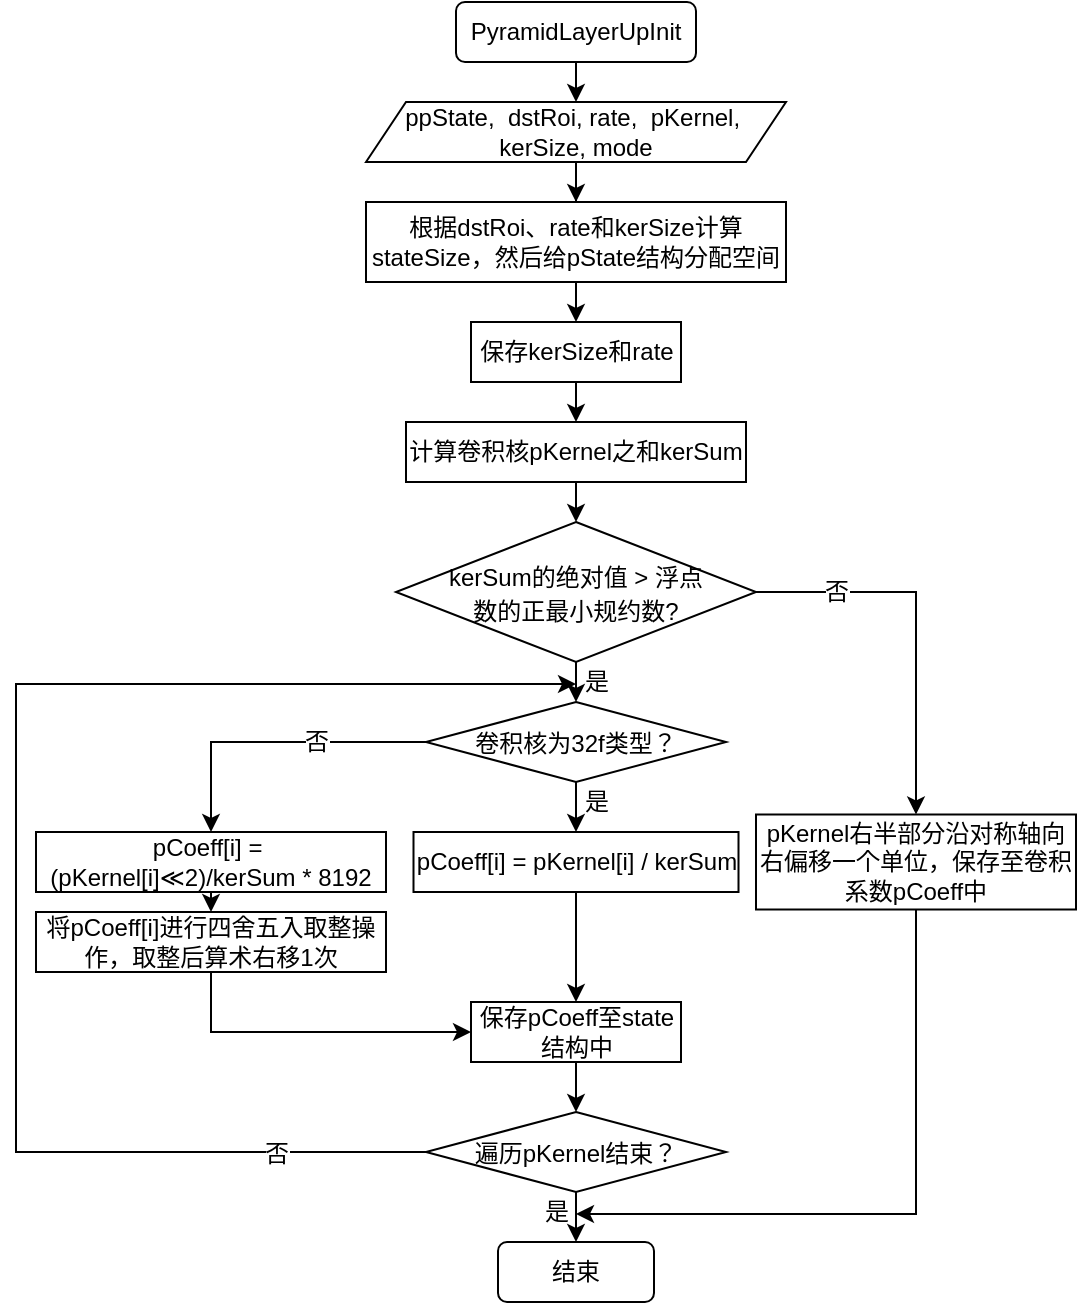 <mxfile version="15.9.6" type="github">
  <diagram id="6Ogx0QUZp0cJVPmOTvLr" name="Page-1">
    <mxGraphModel dx="1550" dy="867" grid="0" gridSize="10" guides="1" tooltips="1" connect="1" arrows="1" fold="1" page="1" pageScale="1" pageWidth="827" pageHeight="1169" math="0" shadow="0">
      <root>
        <mxCell id="0" />
        <mxCell id="1" parent="0" />
        <mxCell id="f2__ibp48Vanfm8xqD4--4" style="edgeStyle=orthogonalEdgeStyle;rounded=0;orthogonalLoop=1;jettySize=auto;html=1;exitX=0.5;exitY=1;exitDx=0;exitDy=0;entryX=0.5;entryY=0;entryDx=0;entryDy=0;" edge="1" parent="1" source="f2__ibp48Vanfm8xqD4--1" target="f2__ibp48Vanfm8xqD4--2">
          <mxGeometry relative="1" as="geometry" />
        </mxCell>
        <mxCell id="f2__ibp48Vanfm8xqD4--1" value="&lt;span lang=&quot;EN-US&quot;&gt;&lt;font style=&quot;font-size: 12px&quot;&gt;PyramidLayerUpInit&lt;/font&gt;&lt;/span&gt;" style="rounded=1;whiteSpace=wrap;html=1;" vertex="1" parent="1">
          <mxGeometry x="320" y="100" width="120" height="30" as="geometry" />
        </mxCell>
        <mxCell id="f2__ibp48Vanfm8xqD4--6" style="edgeStyle=orthogonalEdgeStyle;rounded=0;orthogonalLoop=1;jettySize=auto;html=1;entryX=0.5;entryY=0;entryDx=0;entryDy=0;fontFamily=Times New Roman;fontSize=14;" edge="1" parent="1" source="f2__ibp48Vanfm8xqD4--2" target="f2__ibp48Vanfm8xqD4--5">
          <mxGeometry relative="1" as="geometry" />
        </mxCell>
        <mxCell id="f2__ibp48Vanfm8xqD4--2" value="&lt;span lang=&quot;EN-US&quot;&gt;&lt;font style=&quot;font-size: 12px&quot;&gt;ppState,&amp;nbsp; dstRoi, rate,&amp;nbsp; pKernel,&amp;nbsp;&lt;br&gt;kerSize, mode&lt;/font&gt;&lt;/span&gt;" style="shape=parallelogram;perimeter=parallelogramPerimeter;whiteSpace=wrap;html=1;fixedSize=1;" vertex="1" parent="1">
          <mxGeometry x="275" y="150" width="210" height="30" as="geometry" />
        </mxCell>
        <mxCell id="f2__ibp48Vanfm8xqD4--9" style="edgeStyle=orthogonalEdgeStyle;rounded=0;orthogonalLoop=1;jettySize=auto;html=1;exitX=0.5;exitY=1;exitDx=0;exitDy=0;entryX=0.5;entryY=0;entryDx=0;entryDy=0;fontFamily=Helvetica;fontSize=14;" edge="1" parent="1" source="f2__ibp48Vanfm8xqD4--5" target="f2__ibp48Vanfm8xqD4--8">
          <mxGeometry relative="1" as="geometry" />
        </mxCell>
        <mxCell id="f2__ibp48Vanfm8xqD4--5" value="根据dstRoi、rate和kerSize计算stateSize，然后给pState结构分配空间" style="rounded=0;whiteSpace=wrap;html=1;" vertex="1" parent="1">
          <mxGeometry x="275" y="200" width="210" height="40" as="geometry" />
        </mxCell>
        <mxCell id="f2__ibp48Vanfm8xqD4--11" style="edgeStyle=orthogonalEdgeStyle;rounded=0;orthogonalLoop=1;jettySize=auto;html=1;exitX=0.5;exitY=1;exitDx=0;exitDy=0;entryX=0.5;entryY=0;entryDx=0;entryDy=0;fontFamily=Helvetica;fontSize=14;" edge="1" parent="1" source="f2__ibp48Vanfm8xqD4--8" target="f2__ibp48Vanfm8xqD4--10">
          <mxGeometry relative="1" as="geometry" />
        </mxCell>
        <mxCell id="f2__ibp48Vanfm8xqD4--8" value="保存kerSize和rate" style="rounded=0;whiteSpace=wrap;html=1;" vertex="1" parent="1">
          <mxGeometry x="327.5" y="260" width="105" height="30" as="geometry" />
        </mxCell>
        <mxCell id="f2__ibp48Vanfm8xqD4--15" style="edgeStyle=orthogonalEdgeStyle;rounded=0;orthogonalLoop=1;jettySize=auto;html=1;exitX=0.5;exitY=1;exitDx=0;exitDy=0;entryX=0.5;entryY=0;entryDx=0;entryDy=0;fontFamily=Helvetica;fontSize=14;" edge="1" parent="1" source="f2__ibp48Vanfm8xqD4--10" target="f2__ibp48Vanfm8xqD4--14">
          <mxGeometry relative="1" as="geometry" />
        </mxCell>
        <mxCell id="f2__ibp48Vanfm8xqD4--10" value="计算卷积核pKernel之和kerSum" style="rounded=0;whiteSpace=wrap;html=1;" vertex="1" parent="1">
          <mxGeometry x="295" y="310" width="170" height="30" as="geometry" />
        </mxCell>
        <mxCell id="f2__ibp48Vanfm8xqD4--24" style="edgeStyle=orthogonalEdgeStyle;rounded=0;orthogonalLoop=1;jettySize=auto;html=1;exitX=0.5;exitY=1;exitDx=0;exitDy=0;entryX=0.5;entryY=0;entryDx=0;entryDy=0;fontFamily=Helvetica;fontSize=12;" edge="1" parent="1" source="f2__ibp48Vanfm8xqD4--14">
          <mxGeometry relative="1" as="geometry">
            <mxPoint x="380" y="450" as="targetPoint" />
          </mxGeometry>
        </mxCell>
        <mxCell id="f2__ibp48Vanfm8xqD4--45" value="否" style="edgeStyle=orthogonalEdgeStyle;rounded=0;orthogonalLoop=1;jettySize=auto;html=1;exitX=1;exitY=0.5;exitDx=0;exitDy=0;fontFamily=Helvetica;fontSize=12;entryX=0.5;entryY=0;entryDx=0;entryDy=0;" edge="1" parent="1" source="f2__ibp48Vanfm8xqD4--14" target="f2__ibp48Vanfm8xqD4--36">
          <mxGeometry x="-0.582" relative="1" as="geometry">
            <mxPoint x="490" y="395" as="targetPoint" />
            <mxPoint as="offset" />
          </mxGeometry>
        </mxCell>
        <mxCell id="f2__ibp48Vanfm8xqD4--14" value="&lt;span style=&quot;font-size: 12px&quot;&gt;kerSum的绝对值 &amp;gt;&amp;nbsp;&lt;/span&gt;&lt;span style=&quot;font-size: 12px&quot;&gt;浮点&lt;br&gt;数的正最小规约数?&lt;/span&gt;" style="rhombus;whiteSpace=wrap;html=1;fontFamily=Helvetica;fontSize=14;" vertex="1" parent="1">
          <mxGeometry x="290" y="360" width="180" height="70" as="geometry" />
        </mxCell>
        <mxCell id="f2__ibp48Vanfm8xqD4--27" style="edgeStyle=orthogonalEdgeStyle;rounded=0;orthogonalLoop=1;jettySize=auto;html=1;exitX=0.5;exitY=1;exitDx=0;exitDy=0;entryX=0.5;entryY=0;entryDx=0;entryDy=0;fontFamily=Helvetica;fontSize=12;" edge="1" parent="1" source="f2__ibp48Vanfm8xqD4--19" target="f2__ibp48Vanfm8xqD4--20">
          <mxGeometry relative="1" as="geometry" />
        </mxCell>
        <mxCell id="f2__ibp48Vanfm8xqD4--30" value="否" style="edgeStyle=orthogonalEdgeStyle;rounded=0;orthogonalLoop=1;jettySize=auto;html=1;fontFamily=Helvetica;fontSize=12;" edge="1" parent="1" source="f2__ibp48Vanfm8xqD4--19" target="f2__ibp48Vanfm8xqD4--29">
          <mxGeometry x="-0.279" relative="1" as="geometry">
            <mxPoint as="offset" />
          </mxGeometry>
        </mxCell>
        <mxCell id="f2__ibp48Vanfm8xqD4--19" value="&lt;span style=&quot;font-size: 12px&quot;&gt;卷积核为32f类型？&lt;/span&gt;" style="rhombus;whiteSpace=wrap;html=1;fontFamily=Helvetica;fontSize=14;" vertex="1" parent="1">
          <mxGeometry x="305" y="450" width="150" height="40" as="geometry" />
        </mxCell>
        <mxCell id="f2__ibp48Vanfm8xqD4--34" style="edgeStyle=orthogonalEdgeStyle;rounded=0;orthogonalLoop=1;jettySize=auto;html=1;exitX=0.5;exitY=1;exitDx=0;exitDy=0;fontFamily=Helvetica;fontSize=12;" edge="1" parent="1" source="f2__ibp48Vanfm8xqD4--20" target="f2__ibp48Vanfm8xqD4--33">
          <mxGeometry relative="1" as="geometry" />
        </mxCell>
        <mxCell id="f2__ibp48Vanfm8xqD4--20" value="pCoeff[i] = pKernel[i] / kerSum" style="rounded=0;whiteSpace=wrap;html=1;" vertex="1" parent="1">
          <mxGeometry x="298.75" y="515" width="162.5" height="30" as="geometry" />
        </mxCell>
        <mxCell id="f2__ibp48Vanfm8xqD4--26" value="是" style="text;html=1;align=center;verticalAlign=middle;resizable=0;points=[];autosize=1;strokeColor=none;fillColor=none;fontSize=12;fontFamily=Helvetica;" vertex="1" parent="1">
          <mxGeometry x="375" y="430" width="30" height="20" as="geometry" />
        </mxCell>
        <mxCell id="f2__ibp48Vanfm8xqD4--28" value="是" style="text;html=1;align=center;verticalAlign=middle;resizable=0;points=[];autosize=1;strokeColor=none;fillColor=none;fontSize=12;fontFamily=Helvetica;" vertex="1" parent="1">
          <mxGeometry x="375" y="490" width="30" height="20" as="geometry" />
        </mxCell>
        <mxCell id="f2__ibp48Vanfm8xqD4--32" style="edgeStyle=orthogonalEdgeStyle;rounded=0;orthogonalLoop=1;jettySize=auto;html=1;exitX=0.5;exitY=1;exitDx=0;exitDy=0;entryX=0.5;entryY=0;entryDx=0;entryDy=0;fontFamily=Helvetica;fontSize=12;" edge="1" parent="1" source="f2__ibp48Vanfm8xqD4--29" target="f2__ibp48Vanfm8xqD4--31">
          <mxGeometry relative="1" as="geometry" />
        </mxCell>
        <mxCell id="f2__ibp48Vanfm8xqD4--29" value="pCoeff[i] =&amp;nbsp; (pKernel[i]≪2)/kerSum * 8192" style="rounded=0;whiteSpace=wrap;html=1;" vertex="1" parent="1">
          <mxGeometry x="110" y="515" width="175" height="30" as="geometry" />
        </mxCell>
        <mxCell id="f2__ibp48Vanfm8xqD4--35" style="edgeStyle=orthogonalEdgeStyle;rounded=0;orthogonalLoop=1;jettySize=auto;html=1;exitX=0.5;exitY=1;exitDx=0;exitDy=0;entryX=0;entryY=0.5;entryDx=0;entryDy=0;fontFamily=Helvetica;fontSize=12;" edge="1" parent="1" source="f2__ibp48Vanfm8xqD4--31" target="f2__ibp48Vanfm8xqD4--33">
          <mxGeometry relative="1" as="geometry" />
        </mxCell>
        <mxCell id="f2__ibp48Vanfm8xqD4--31" value="将pCoeff[i]进行四舍五入取整操作，取整后算术右移1次" style="rounded=0;whiteSpace=wrap;html=1;" vertex="1" parent="1">
          <mxGeometry x="110" y="555" width="175" height="30" as="geometry" />
        </mxCell>
        <mxCell id="f2__ibp48Vanfm8xqD4--39" style="edgeStyle=orthogonalEdgeStyle;rounded=0;orthogonalLoop=1;jettySize=auto;html=1;exitX=0.5;exitY=1;exitDx=0;exitDy=0;entryX=0.5;entryY=0;entryDx=0;entryDy=0;fontFamily=Helvetica;fontSize=12;" edge="1" parent="1" source="f2__ibp48Vanfm8xqD4--33" target="f2__ibp48Vanfm8xqD4--38">
          <mxGeometry relative="1" as="geometry" />
        </mxCell>
        <mxCell id="f2__ibp48Vanfm8xqD4--33" value="保存pCoeff至state结构中" style="rounded=0;whiteSpace=wrap;html=1;" vertex="1" parent="1">
          <mxGeometry x="327.5" y="600" width="105" height="30" as="geometry" />
        </mxCell>
        <mxCell id="f2__ibp48Vanfm8xqD4--49" style="edgeStyle=orthogonalEdgeStyle;rounded=0;orthogonalLoop=1;jettySize=auto;html=1;fontFamily=Helvetica;fontSize=12;" edge="1" parent="1" source="f2__ibp48Vanfm8xqD4--36">
          <mxGeometry relative="1" as="geometry">
            <mxPoint x="380" y="706" as="targetPoint" />
            <Array as="points">
              <mxPoint x="550" y="706" />
            </Array>
          </mxGeometry>
        </mxCell>
        <mxCell id="f2__ibp48Vanfm8xqD4--36" value="pKernel右半部分沿对称轴向右偏移一个单位，保存至卷积系数pCoeff中" style="rounded=0;whiteSpace=wrap;html=1;" vertex="1" parent="1">
          <mxGeometry x="470" y="506.25" width="160" height="47.5" as="geometry" />
        </mxCell>
        <mxCell id="f2__ibp48Vanfm8xqD4--40" style="edgeStyle=orthogonalEdgeStyle;rounded=0;orthogonalLoop=1;jettySize=auto;html=1;exitX=0;exitY=0.5;exitDx=0;exitDy=0;fontFamily=Helvetica;fontSize=12;" edge="1" parent="1" source="f2__ibp48Vanfm8xqD4--38">
          <mxGeometry relative="1" as="geometry">
            <mxPoint x="380" y="441" as="targetPoint" />
            <Array as="points">
              <mxPoint x="100" y="675" />
              <mxPoint x="100" y="441" />
            </Array>
          </mxGeometry>
        </mxCell>
        <mxCell id="f2__ibp48Vanfm8xqD4--41" value="否" style="edgeLabel;html=1;align=center;verticalAlign=middle;resizable=0;points=[];fontSize=12;fontFamily=Helvetica;" vertex="1" connectable="0" parent="f2__ibp48Vanfm8xqD4--40">
          <mxGeometry x="-0.791" y="1" relative="1" as="geometry">
            <mxPoint as="offset" />
          </mxGeometry>
        </mxCell>
        <mxCell id="f2__ibp48Vanfm8xqD4--47" style="edgeStyle=orthogonalEdgeStyle;rounded=0;orthogonalLoop=1;jettySize=auto;html=1;exitX=0.5;exitY=1;exitDx=0;exitDy=0;entryX=0.5;entryY=0;entryDx=0;entryDy=0;fontFamily=Helvetica;fontSize=12;" edge="1" parent="1" source="f2__ibp48Vanfm8xqD4--38" target="f2__ibp48Vanfm8xqD4--42">
          <mxGeometry relative="1" as="geometry" />
        </mxCell>
        <mxCell id="f2__ibp48Vanfm8xqD4--38" value="&lt;span style=&quot;font-size: 12px&quot;&gt;遍历pKernel结束？&lt;/span&gt;" style="rhombus;whiteSpace=wrap;html=1;fontFamily=Helvetica;fontSize=14;" vertex="1" parent="1">
          <mxGeometry x="305" y="655" width="150" height="40" as="geometry" />
        </mxCell>
        <mxCell id="f2__ibp48Vanfm8xqD4--42" value="&lt;span lang=&quot;EN-US&quot;&gt;&lt;font style=&quot;font-size: 12px&quot;&gt;结束&lt;/font&gt;&lt;/span&gt;" style="rounded=1;whiteSpace=wrap;html=1;" vertex="1" parent="1">
          <mxGeometry x="341" y="720" width="78" height="30" as="geometry" />
        </mxCell>
        <mxCell id="f2__ibp48Vanfm8xqD4--48" value="是" style="text;html=1;align=center;verticalAlign=middle;resizable=0;points=[];autosize=1;strokeColor=none;fillColor=none;fontSize=12;fontFamily=Helvetica;" vertex="1" parent="1">
          <mxGeometry x="355" y="695" width="30" height="20" as="geometry" />
        </mxCell>
      </root>
    </mxGraphModel>
  </diagram>
</mxfile>
